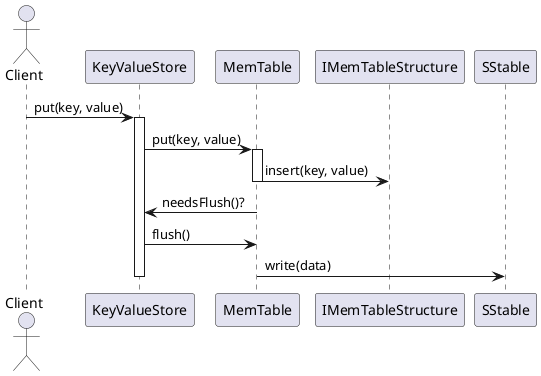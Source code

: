 @startuml
actor Client
Client -> KeyValueStore: put(key, value)
activate KeyValueStore
KeyValueStore -> MemTable: put(key, value)
activate MemTable
MemTable -> IMemTableStructure: insert(key, value)
deactivate MemTable

MemTable -> KeyValueStore: needsFlush()?
KeyValueStore -> MemTable: flush()
MemTable -> SStable: write(data)
deactivate KeyValueStore
deactivate MemTable
deactivate SStable
@enduml
